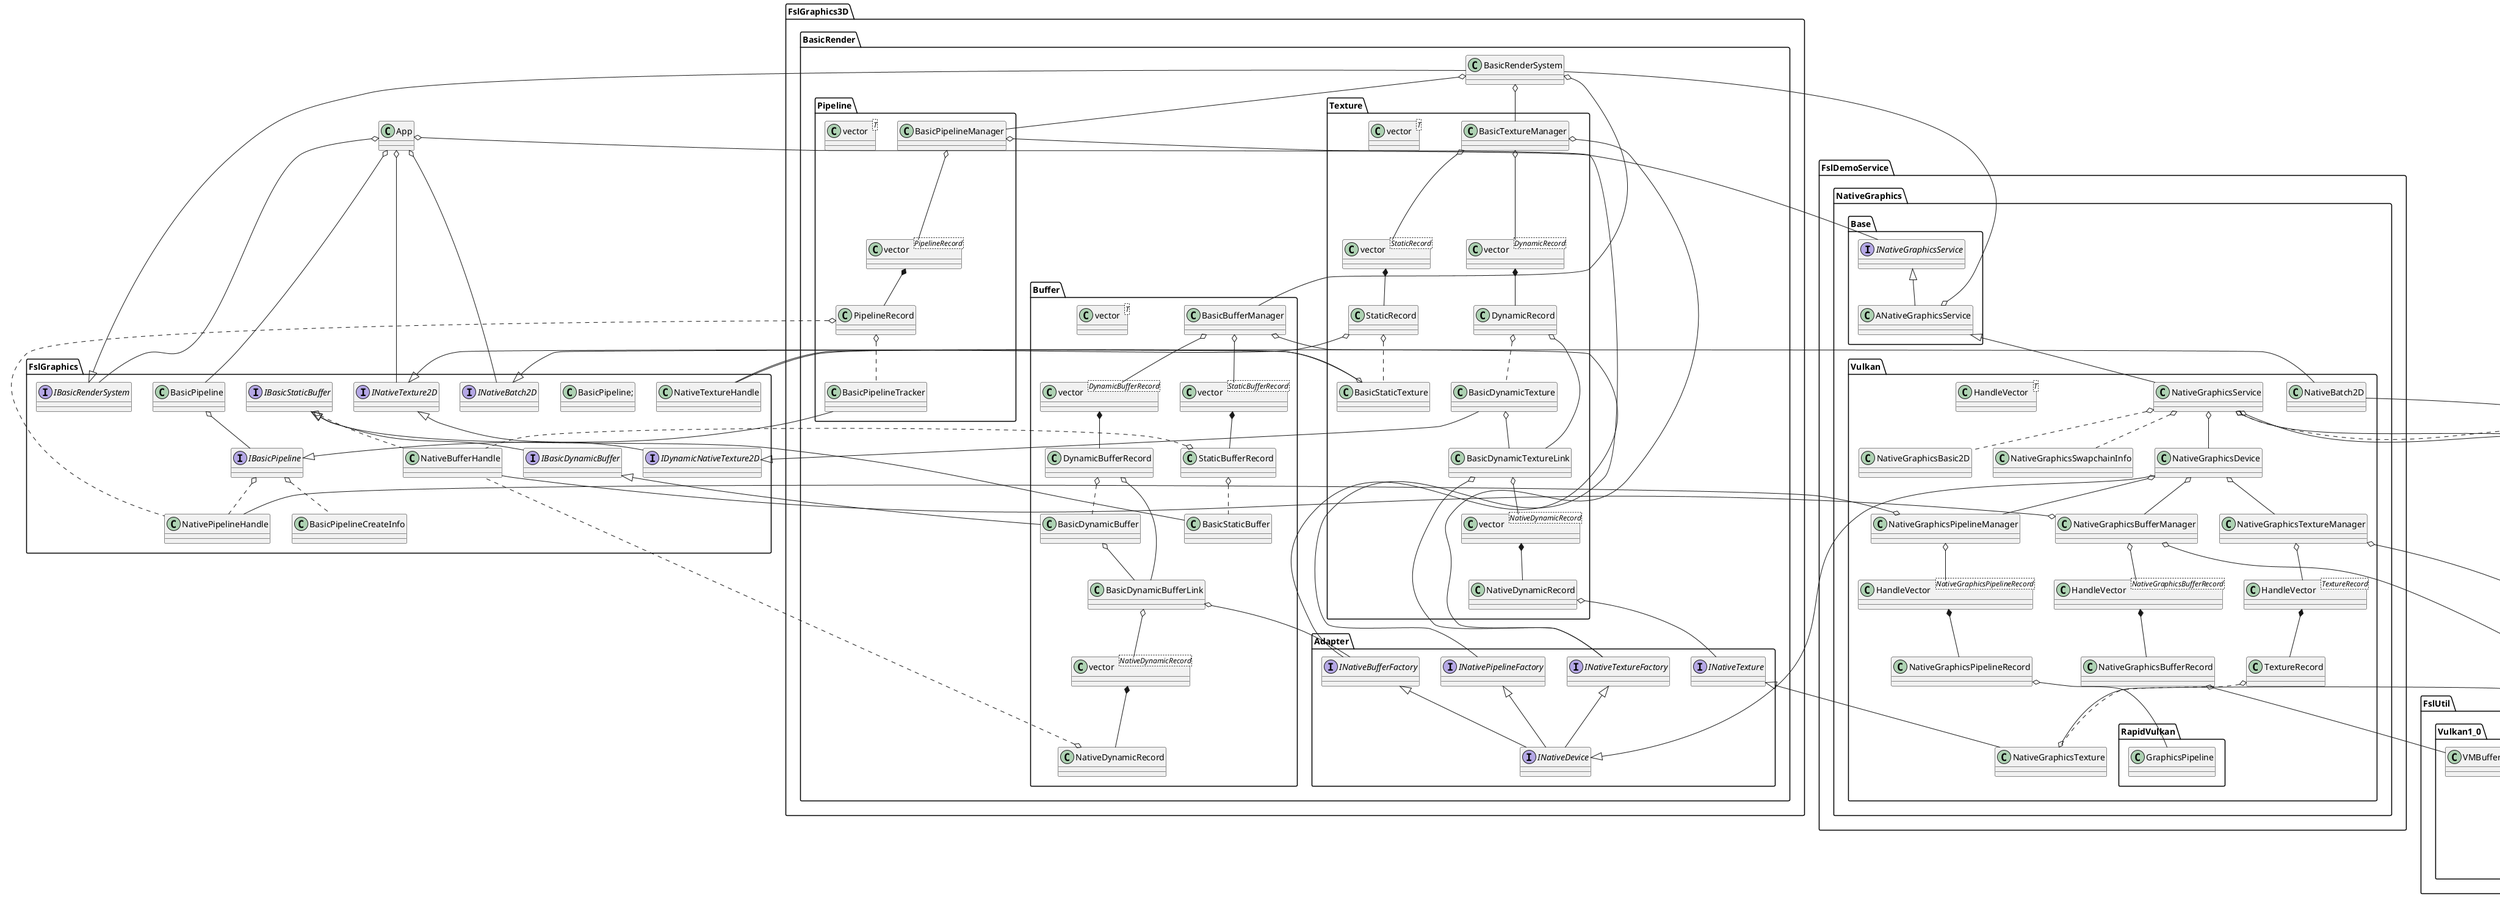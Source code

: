 @startuml NativeGraphicsService DF5.8.0 Build6 Class Diagram
'!pragma ratio 0.66
'left to right direction
scale 1

namespace FslGraphics {

    class NativeBufferHandle
    class NativeTextureHandle
    class NativePipelineHandle

    class BasicPipelineCreateInfo
    class BasicPipeline;
    interface INativeTexture2D
    interface IDynamicNativeTexture2D
    interface INativeBatch2D
    interface IBasicRenderSystem
    interface IBasicPipeline
    interface IBasicStaticBuffer
    interface IBasicDynamicBuffer

    INativeTexture2D <|-- IDynamicNativeTexture2D

    IBasicStaticBuffer <|-- IBasicDynamicBuffer
    IBasicStaticBuffer o.. NativeBufferHandle

    BasicPipeline o-- IBasicPipeline
    IBasicPipeline o.. BasicPipelineCreateInfo
    IBasicPipeline o.. NativePipelineHandle
}



namespace FslGraphics3D.BasicRender {
    namespace FslGraphics3D.BasicRender.Adapter {
        interface INativeBufferFactory
        interface INativePipelineFactory
        interface INativeTexture
        interface INativeTextureFactory
        interface INativeDevice

        INativeBufferFactory <|-- INativeDevice
        INativeTextureFactory <|-- INativeDevice
        INativePipelineFactory <|-- INativeDevice
    }

    namespace FslGraphics3D.BasicRender.Texture {
        class BasicTextureManager
        class BasicStaticTexture
        class BasicDynamicTexture
        class BasicDynamicTextureLink
        class DynamicRecord
        class StaticRecord
        class NativeDynamicRecord
        class vector<T>
        class "vector<DynamicRecord>" as vector_DynamicRecord
        class "vector<StaticRecord>" as vector_StaticRecord
        class "vector<NativeDynamicRecord>" as vector_NativeDynamicRecord

        BasicTextureManager o-- vector_StaticRecord
        BasicTextureManager o-- vector_DynamicRecord
        BasicTextureManager o-- FslGraphics3D.BasicRender.Adapter.INativeTextureFactory

        vector_StaticRecord *-- StaticRecord
        StaticRecord o.. BasicStaticTexture
        StaticRecord o-- FslGraphics.NativeTextureHandle

        vector_DynamicRecord *-- DynamicRecord
        DynamicRecord o.. BasicDynamicTexture
        DynamicRecord o-- BasicDynamicTextureLink

        FslGraphics.INativeTexture2D <|-- BasicStaticTexture
        FslGraphics.IDynamicNativeTexture2D <|-- BasicDynamicTexture

        ' BasicDynamicTextureLink
        BasicDynamicTextureLink o-- FslGraphics3D.BasicRender.Adapter.INativeTextureFactory
        BasicDynamicTextureLink o-- vector_NativeDynamicRecord

        vector_NativeDynamicRecord *-- NativeDynamicRecord
        NativeDynamicRecord o-- FslGraphics3D.BasicRender.Adapter.INativeTexture

        BasicDynamicTexture o-- BasicDynamicTextureLink
        BasicStaticTexture o-- FslGraphics.NativeTextureHandle
        }

    namespace FslGraphics3D.BasicRender.Buffer {
        class BasicDynamicBuffer
        class BasicStaticBuffer

        class BasicBufferManager
        class BasicDynamicBufferLink
        class DynamicBufferRecord
        class StaticBufferRecord
        class NativeDynamicRecord
        class vector<T>
        class "vector<DynamicBufferRecord>" as vector_DynamicBufferRecord
        class "vector<StaticBufferRecord>" as vector_StaticBufferRecord
        class "vector<NativeDynamicRecord>" as vector_NativeDynamicRecord

        ' BasicBufferManager
        BasicBufferManager o-- vector_StaticBufferRecord
        BasicBufferManager o-- vector_DynamicBufferRecord
        BasicBufferManager o-- FslGraphics3D.BasicRender.Adapter.INativeBufferFactory

        ' vector_StaticBufferRecord
        vector_StaticBufferRecord *-- StaticBufferRecord
        StaticBufferRecord o.. FslGraphics.NativeBufferHandle
        StaticBufferRecord o.. BasicStaticBuffer

        ' vector_DynamicBufferRecord
        vector_DynamicBufferRecord *-- DynamicBufferRecord
        DynamicBufferRecord o-- BasicDynamicBufferLink
        DynamicBufferRecord o.. BasicDynamicBuffer

        ' BasicDynamicBuffer
        FslGraphics.IBasicDynamicBuffer <|-- BasicDynamicBuffer
        BasicDynamicBuffer o-- BasicDynamicBufferLink

        ' BasicStaticBuffer
        FslGraphics.IBasicStaticBuffer <|-- BasicStaticBuffer

        'BasicDynamicBufferLink
        BasicDynamicBufferLink o-- FslGraphics3D.BasicRender.Adapter.INativeBufferFactory
        BasicDynamicBufferLink o-- vector_NativeDynamicRecord
        vector_NativeDynamicRecord *-- NativeDynamicRecord
        NativeDynamicRecord o.. FslGraphics.NativeBufferHandle
    }

    namespace FslGraphics3D.BasicRender.Pipeline {
        class BasicPipelineTracker

        class BasicPipelineManager
        class PipelineRecord
        class vector<T>
        class "vector<PipelineRecord>" as vector_PipelineRecord

        ' BasicPipelineManager
        BasicPipelineManager o-- vector_PipelineRecord
        BasicPipelineManager o-- FslGraphics3D.BasicRender.Adapter.INativePipelineFactory

        ' vector_PipelineRecord
        vector_PipelineRecord *-- PipelineRecord
        PipelineRecord o.. FslGraphics.NativePipelineHandle
        PipelineRecord o.. BasicPipelineTracker

        ' BasicPipeline
        FslGraphics.IBasicPipeline <|-- BasicPipelineTracker
    }

    class BasicRenderSystem

    ' BasicRenderSystem
    FslGraphics.IBasicRenderSystem <|-- BasicRenderSystem
    BasicRenderSystem o-- FslGraphics3D.BasicRender.Buffer.BasicBufferManager
    BasicRenderSystem o-- FslGraphics3D.BasicRender.Texture.BasicTextureManager
    BasicRenderSystem o-- FslGraphics3D.BasicRender.Pipeline.BasicPipelineManager
}

namespace FslDemoService.NativeGraphics.Base {
    interface INativeGraphicsService
    class ANativeGraphicsService

    INativeGraphicsService <|-- ANativeGraphicsService
    ANativeGraphicsService o-- FslGraphics3D.BasicRender.BasicRenderSystem
}

namespace FslUtil.Vulkan1_0 {
    class Batch2D
    class QuadBatch
    class VMBufferManager
    class VulkanImageCreator
    class VUTexture

    Batch2D o-- QuadBatch
}


namespace FslDemoService.NativeGraphics.Vulkan {
    class NativeGraphicsBasic2D
    class NativeGraphicsService
    class NativeGraphicsSwapchainInfo
    class NativeBatch2D
    class NativeGraphicsDevice
    class NativeGraphicsBufferManager
    class NativeGraphicsBufferRecord
    class NativeGraphicsPipelineManager
    class NativeGraphicsPipelineRecord
    class NativeGraphicsTexture
    class NativeGraphicsTextureManager
    class NativeGraphicsBufferRecord
    class TextureRecord
    class HandleVector<T>
    class "HandleVector<NativeGraphicsBufferRecord>" as HandleVector_NativeGraphicsBufferRecord
    class "HandleVector<NativeGraphicsPipelineRecord>" as HandleVector_NativeGraphicsPipelineRecord
    class "HandleVector<TextureRecord>" as HandleVector_TextureRecord

    ' Batch2D
    FslGraphics.INativeBatch2D <|-- NativeBatch2D
    FslUtil.Vulkan1_0.Batch2D <|-- NativeBatch2D

    FslDemoService.NativeGraphics.Base.ANativeGraphicsService <|-- NativeGraphicsService
    NativeGraphicsService o-- NativeGraphicsDevice

    NativeGraphicsService o-- FslUtil.Vulkan1_0.VMBufferManager
    NativeGraphicsService o-- FslUtil.Vulkan1_0.VulkanImageCreator
    NativeGraphicsService o.. NativeGraphicsBasic2D
    NativeGraphicsService o.. NativeGraphicsSwapchainInfo
    NativeGraphicsService o.. FslUtil.Vulkan1_0.QuadBatch


    ' NativeGraphicsTexture
    FslGraphics3D.BasicRender.Adapter.INativeTexture <|-- NativeGraphicsTexture

    ' NativeGraphicsTextureManager
    NativeGraphicsTextureManager o-- FslUtil.Vulkan1_0.VulkanImageCreator
    NativeGraphicsTextureManager o-- HandleVector_TextureRecord

    HandleVector_TextureRecord *-- TextureRecord
    TextureRecord o.. NativeGraphicsTexture
    NativeGraphicsTexture o-- FslUtil.Vulkan1_0.VUTexture

    ' NativeGraphicsBufferManager
    NativeGraphicsBufferManager o-- FslUtil.Vulkan1_0.VMBufferManager
    NativeGraphicsBufferManager o-- HandleVector_NativeGraphicsBufferRecord
    NativeGraphicsBufferManager o-- FslGraphics.NativeBufferHandle

    HandleVector_NativeGraphicsBufferRecord *-- NativeGraphicsBufferRecord
    NativeGraphicsBufferRecord o-- FslUtil.Vulkan1_0.VMBuffer

    ' NativeGraphicsPipelineManager
    NativeGraphicsPipelineManager o-- HandleVector_NativeGraphicsPipelineRecord
    NativeGraphicsPipelineManager o-- FslGraphics.NativePipelineHandle

    HandleVector_NativeGraphicsPipelineRecord *-- NativeGraphicsPipelineRecord
    NativeGraphicsPipelineRecord o-- RapidVulkan.GraphicsPipeline

    ' NativeGraphicsDevice
    FslGraphics3D.BasicRender.Adapter.INativeDevice <|-- NativeGraphicsDevice
    NativeGraphicsDevice o-- NativeGraphicsBufferManager
    NativeGraphicsDevice o-- NativeGraphicsPipelineManager
    NativeGraphicsDevice o-- NativeGraphicsTextureManager

}

App o-- FslGraphics.INativeBatch2D
App o-- FslGraphics.INativeTexture2D
App o-- FslGraphics.IBasicRenderSystem
App o-- FslGraphics.BasicPipeline
App o-- FslDemoService.NativeGraphics.Base.INativeGraphicsService


@enduml